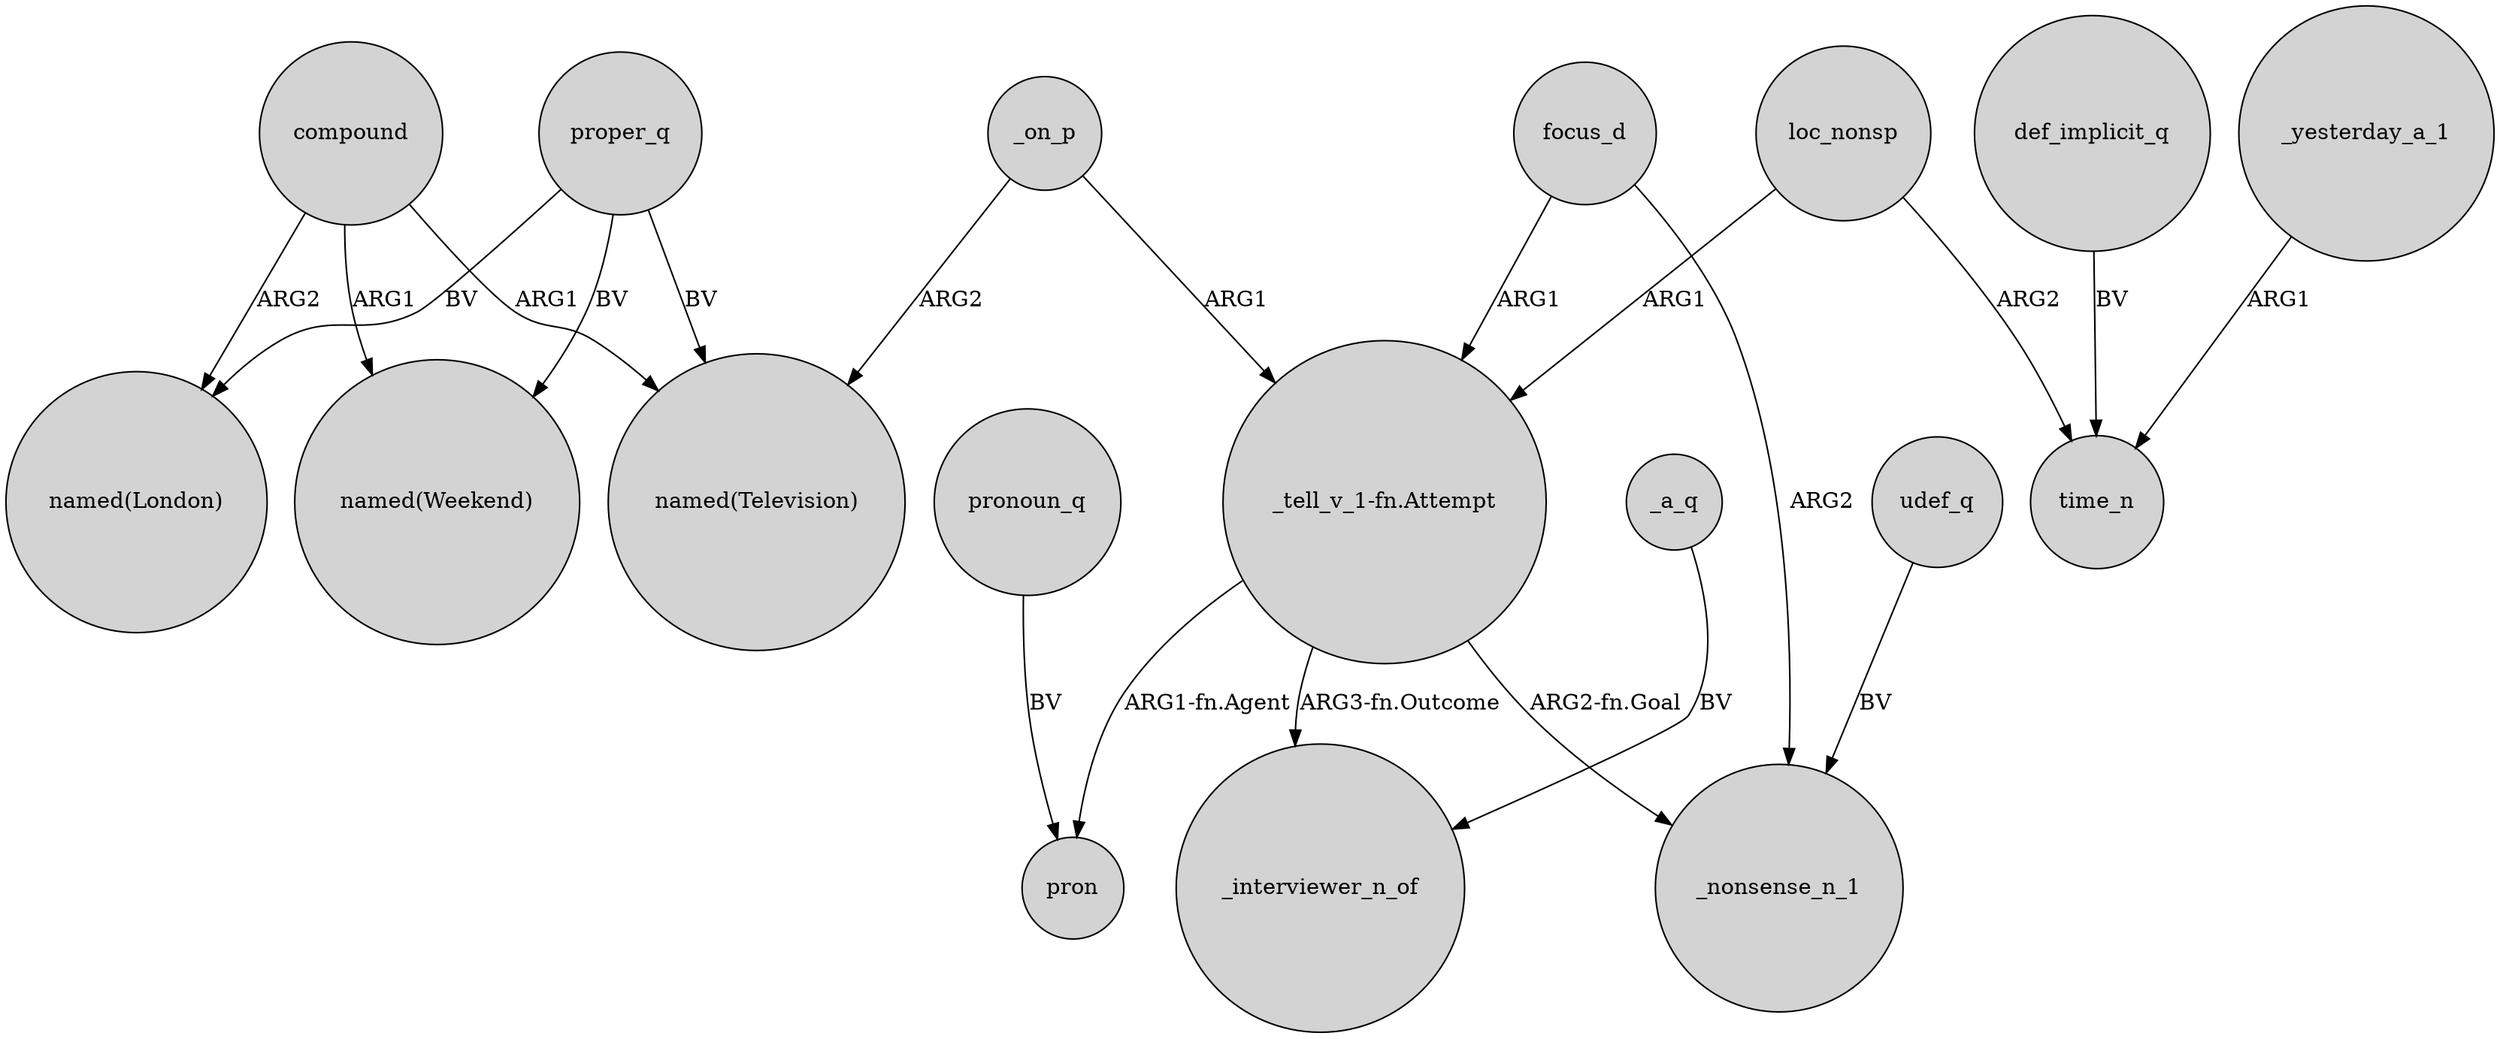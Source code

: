 digraph {
	node [shape=circle style=filled]
	compound -> "named(Television)" [label=ARG1]
	"_tell_v_1-fn.Attempt" -> pron [label="ARG1-fn.Agent"]
	proper_q -> "named(Weekend)" [label=BV]
	compound -> "named(London)" [label=ARG2]
	focus_d -> _nonsense_n_1 [label=ARG2]
	_a_q -> _interviewer_n_of [label=BV]
	focus_d -> "_tell_v_1-fn.Attempt" [label=ARG1]
	_yesterday_a_1 -> time_n [label=ARG1]
	udef_q -> _nonsense_n_1 [label=BV]
	pronoun_q -> pron [label=BV]
	"_tell_v_1-fn.Attempt" -> _nonsense_n_1 [label="ARG2-fn.Goal"]
	"_tell_v_1-fn.Attempt" -> _interviewer_n_of [label="ARG3-fn.Outcome"]
	loc_nonsp -> "_tell_v_1-fn.Attempt" [label=ARG1]
	_on_p -> "_tell_v_1-fn.Attempt" [label=ARG1]
	proper_q -> "named(Television)" [label=BV]
	_on_p -> "named(Television)" [label=ARG2]
	proper_q -> "named(London)" [label=BV]
	loc_nonsp -> time_n [label=ARG2]
	compound -> "named(Weekend)" [label=ARG1]
	def_implicit_q -> time_n [label=BV]
}
